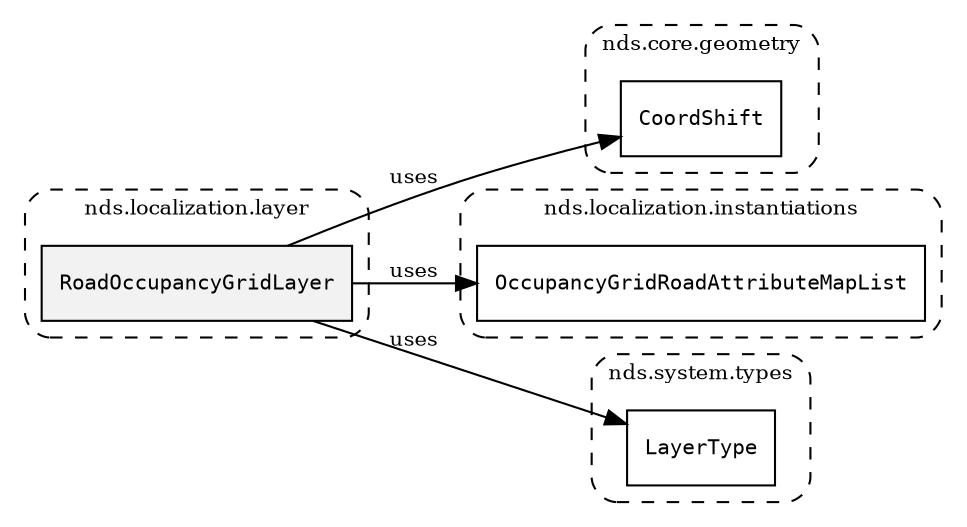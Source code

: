 /**
 * This dot file creates symbol collaboration diagram for RoadOccupancyGridLayer.
 */
digraph ZSERIO
{
    node [shape=box, fontsize=10];
    rankdir="LR";
    fontsize=10;
    tooltip="RoadOccupancyGridLayer collaboration diagram";

    subgraph "cluster_nds.localization.layer"
    {
        style="dashed, rounded";
        label="nds.localization.layer";
        tooltip="Package nds.localization.layer";
        href="../../../content/packages/nds.localization.layer.html#Package-nds-localization-layer";
        target="_parent";

        "RoadOccupancyGridLayer" [style="filled", fillcolor="#0000000D", target="_parent", label=<<font face="monospace"><table align="center" border="0" cellspacing="0" cellpadding="0"><tr><td href="../../../content/packages/nds.localization.layer.html#Structure-RoadOccupancyGridLayer" title="Structure defined in nds.localization.layer">RoadOccupancyGridLayer</td></tr></table></font>>];
    }

    subgraph "cluster_nds.core.geometry"
    {
        style="dashed, rounded";
        label="nds.core.geometry";
        tooltip="Package nds.core.geometry";
        href="../../../content/packages/nds.core.geometry.html#Package-nds-core-geometry";
        target="_parent";

        "CoordShift" [target="_parent", label=<<font face="monospace"><table align="center" border="0" cellspacing="0" cellpadding="0"><tr><td href="../../../content/packages/nds.core.geometry.html#Subtype-CoordShift" title="Subtype defined in nds.core.geometry">CoordShift</td></tr></table></font>>];
    }

    subgraph "cluster_nds.localization.instantiations"
    {
        style="dashed, rounded";
        label="nds.localization.instantiations";
        tooltip="Package nds.localization.instantiations";
        href="../../../content/packages/nds.localization.instantiations.html#Package-nds-localization-instantiations";
        target="_parent";

        "OccupancyGridRoadAttributeMapList" [target="_parent", label=<<font face="monospace"><table align="center" border="0" cellspacing="0" cellpadding="0"><tr><td href="../../../content/packages/nds.localization.instantiations.html#InstantiateType-OccupancyGridRoadAttributeMapList" title="InstantiateType defined in nds.localization.instantiations">OccupancyGridRoadAttributeMapList</td></tr></table></font>>];
    }

    subgraph "cluster_nds.system.types"
    {
        style="dashed, rounded";
        label="nds.system.types";
        tooltip="Package nds.system.types";
        href="../../../content/packages/nds.system.types.html#Package-nds-system-types";
        target="_parent";

        "LayerType" [target="_parent", label=<<font face="monospace"><table align="center" border="0" cellspacing="0" cellpadding="0"><tr><td href="../../../content/packages/nds.system.types.html#Enum-LayerType" title="Enum defined in nds.system.types">LayerType</td></tr></table></font>>];
    }

    "RoadOccupancyGridLayer" -> "CoordShift" [label="uses", fontsize=10];
    "RoadOccupancyGridLayer" -> "OccupancyGridRoadAttributeMapList" [label="uses", fontsize=10];
    "RoadOccupancyGridLayer" -> "LayerType" [label="uses", fontsize=10];
}
